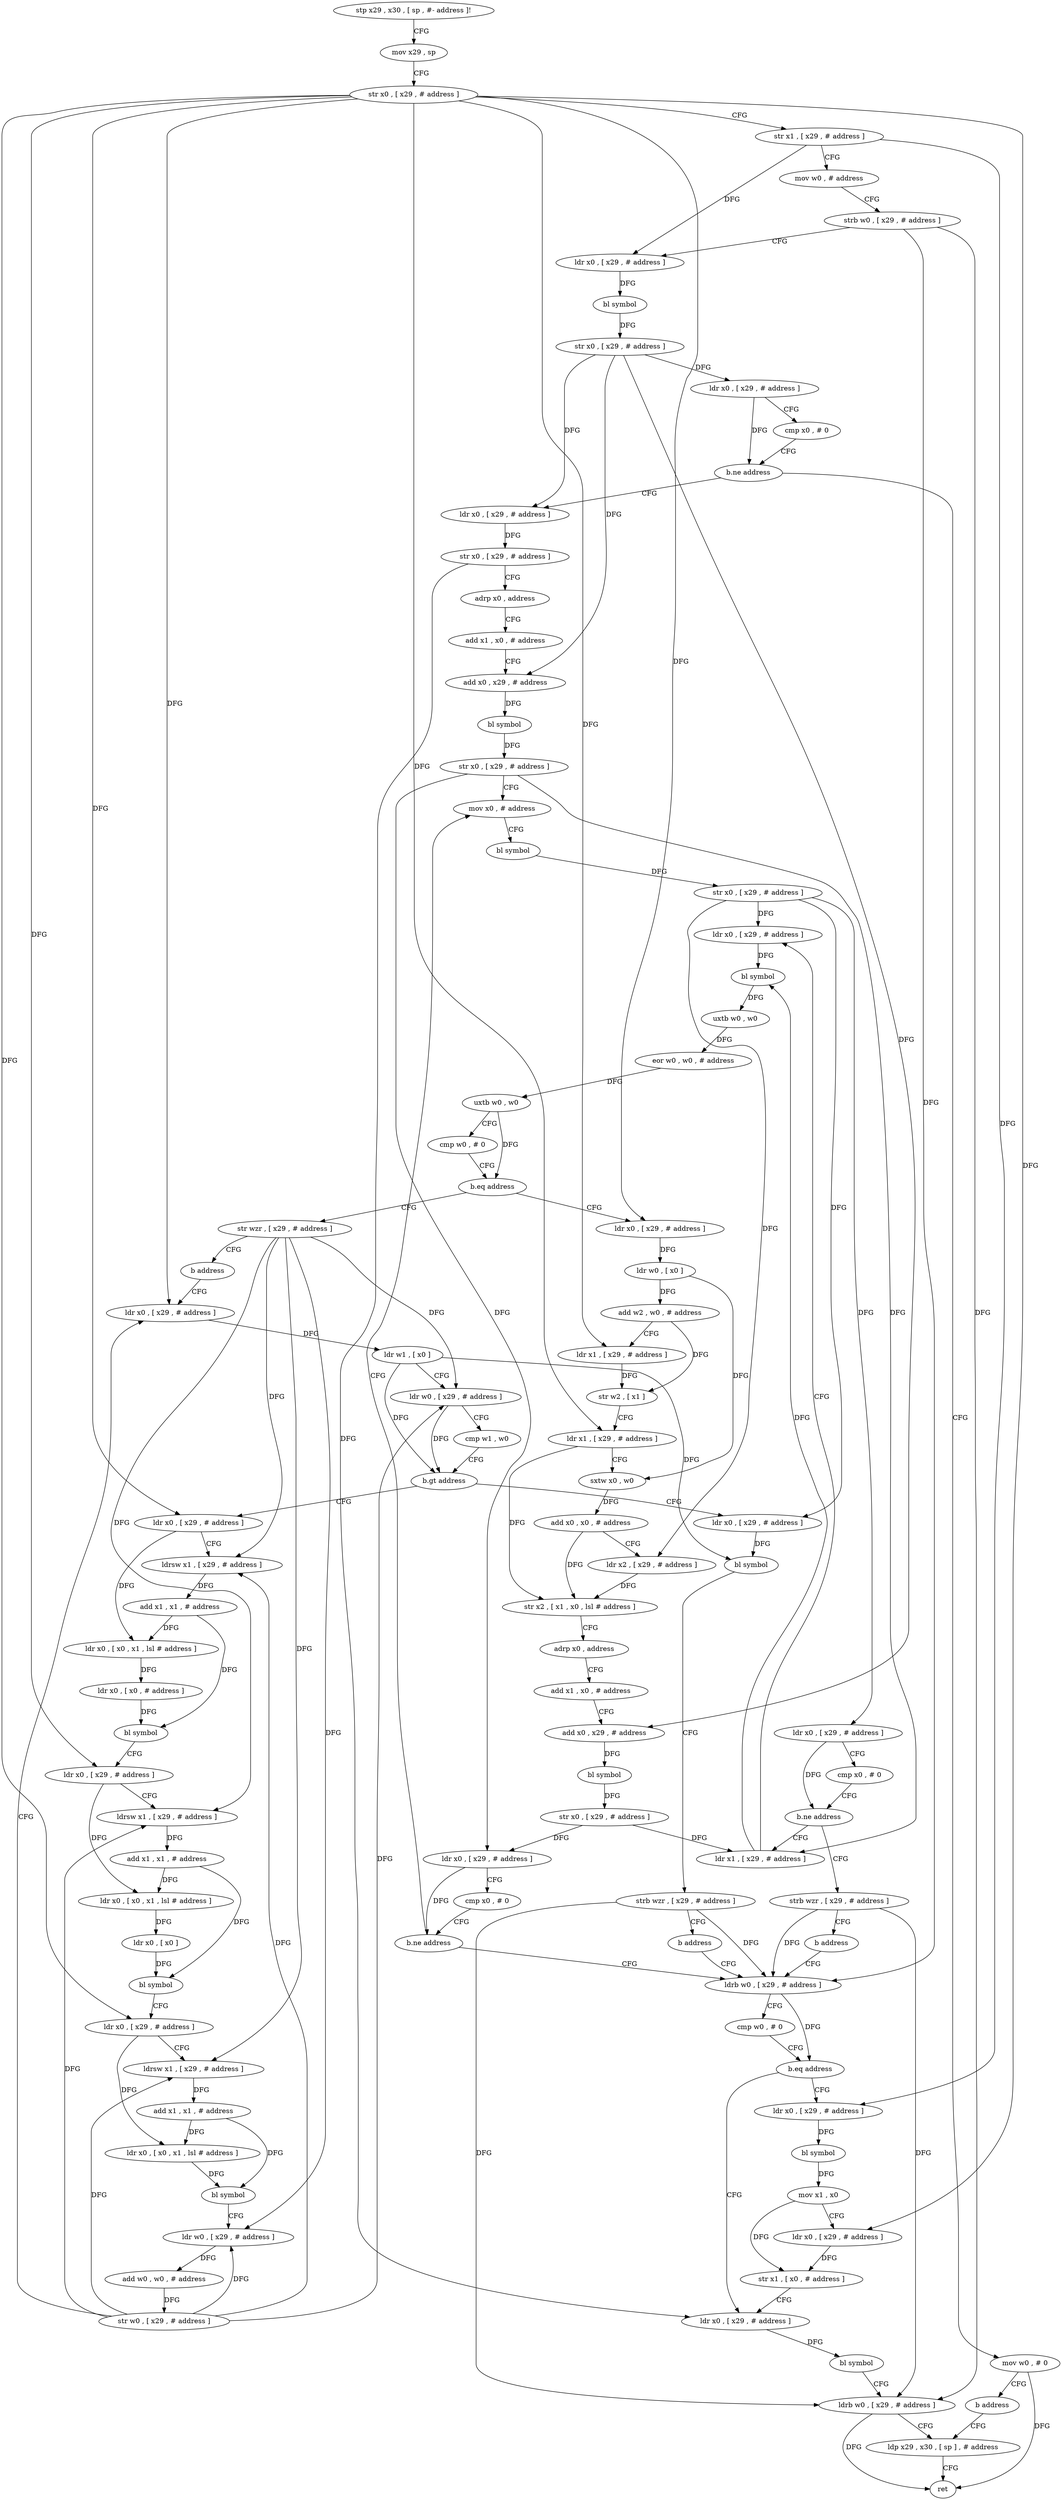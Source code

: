 digraph "func" {
"171052" [label = "stp x29 , x30 , [ sp , #- address ]!" ]
"171056" [label = "mov x29 , sp" ]
"171060" [label = "str x0 , [ x29 , # address ]" ]
"171064" [label = "str x1 , [ x29 , # address ]" ]
"171068" [label = "mov w0 , # address" ]
"171072" [label = "strb w0 , [ x29 , # address ]" ]
"171076" [label = "ldr x0 , [ x29 , # address ]" ]
"171080" [label = "bl symbol" ]
"171084" [label = "str x0 , [ x29 , # address ]" ]
"171088" [label = "ldr x0 , [ x29 , # address ]" ]
"171092" [label = "cmp x0 , # 0" ]
"171096" [label = "b.ne address" ]
"171108" [label = "ldr x0 , [ x29 , # address ]" ]
"171100" [label = "mov w0 , # 0" ]
"171112" [label = "str x0 , [ x29 , # address ]" ]
"171116" [label = "adrp x0 , address" ]
"171120" [label = "add x1 , x0 , # address" ]
"171124" [label = "add x0 , x29 , # address" ]
"171128" [label = "bl symbol" ]
"171132" [label = "str x0 , [ x29 , # address ]" ]
"171136" [label = "mov x0 , # address" ]
"171104" [label = "b address" ]
"171440" [label = "ldp x29 , x30 , [ sp ] , # address" ]
"171168" [label = "ldr x1 , [ x29 , # address ]" ]
"171172" [label = "ldr x0 , [ x29 , # address ]" ]
"171176" [label = "bl symbol" ]
"171180" [label = "uxtb w0 , w0" ]
"171184" [label = "eor w0 , w0 , # address" ]
"171188" [label = "uxtb w0 , w0" ]
"171192" [label = "cmp w0 , # 0" ]
"171196" [label = "b.eq address" ]
"171324" [label = "ldr x0 , [ x29 , # address ]" ]
"171200" [label = "str wzr , [ x29 , # address ]" ]
"171160" [label = "strb wzr , [ x29 , # address ]" ]
"171164" [label = "b address" ]
"171396" [label = "ldrb w0 , [ x29 , # address ]" ]
"171444" [label = "ret" ]
"171328" [label = "ldr w0 , [ x0 ]" ]
"171332" [label = "add w2 , w0 , # address" ]
"171336" [label = "ldr x1 , [ x29 , # address ]" ]
"171340" [label = "str w2 , [ x1 ]" ]
"171344" [label = "ldr x1 , [ x29 , # address ]" ]
"171348" [label = "sxtw x0 , w0" ]
"171352" [label = "add x0 , x0 , # address" ]
"171356" [label = "ldr x2 , [ x29 , # address ]" ]
"171360" [label = "str x2 , [ x1 , x0 , lsl # address ]" ]
"171364" [label = "adrp x0 , address" ]
"171368" [label = "add x1 , x0 , # address" ]
"171372" [label = "add x0 , x29 , # address" ]
"171376" [label = "bl symbol" ]
"171380" [label = "str x0 , [ x29 , # address ]" ]
"171384" [label = "ldr x0 , [ x29 , # address ]" ]
"171388" [label = "cmp x0 , # 0" ]
"171392" [label = "b.ne address" ]
"171204" [label = "b address" ]
"171288" [label = "ldr x0 , [ x29 , # address ]" ]
"171400" [label = "cmp w0 , # 0" ]
"171404" [label = "b.eq address" ]
"171428" [label = "ldr x0 , [ x29 , # address ]" ]
"171408" [label = "ldr x0 , [ x29 , # address ]" ]
"171140" [label = "bl symbol" ]
"171144" [label = "str x0 , [ x29 , # address ]" ]
"171148" [label = "ldr x0 , [ x29 , # address ]" ]
"171152" [label = "cmp x0 , # 0" ]
"171156" [label = "b.ne address" ]
"171292" [label = "ldr w1 , [ x0 ]" ]
"171296" [label = "ldr w0 , [ x29 , # address ]" ]
"171300" [label = "cmp w1 , w0" ]
"171304" [label = "b.gt address" ]
"171208" [label = "ldr x0 , [ x29 , # address ]" ]
"171308" [label = "ldr x0 , [ x29 , # address ]" ]
"171432" [label = "bl symbol" ]
"171436" [label = "ldrb w0 , [ x29 , # address ]" ]
"171412" [label = "bl symbol" ]
"171416" [label = "mov x1 , x0" ]
"171420" [label = "ldr x0 , [ x29 , # address ]" ]
"171424" [label = "str x1 , [ x0 , # address ]" ]
"171212" [label = "ldrsw x1 , [ x29 , # address ]" ]
"171216" [label = "add x1 , x1 , # address" ]
"171220" [label = "ldr x0 , [ x0 , x1 , lsl # address ]" ]
"171224" [label = "ldr x0 , [ x0 , # address ]" ]
"171228" [label = "bl symbol" ]
"171232" [label = "ldr x0 , [ x29 , # address ]" ]
"171236" [label = "ldrsw x1 , [ x29 , # address ]" ]
"171240" [label = "add x1 , x1 , # address" ]
"171244" [label = "ldr x0 , [ x0 , x1 , lsl # address ]" ]
"171248" [label = "ldr x0 , [ x0 ]" ]
"171252" [label = "bl symbol" ]
"171256" [label = "ldr x0 , [ x29 , # address ]" ]
"171260" [label = "ldrsw x1 , [ x29 , # address ]" ]
"171264" [label = "add x1 , x1 , # address" ]
"171268" [label = "ldr x0 , [ x0 , x1 , lsl # address ]" ]
"171272" [label = "bl symbol" ]
"171276" [label = "ldr w0 , [ x29 , # address ]" ]
"171280" [label = "add w0 , w0 , # address" ]
"171284" [label = "str w0 , [ x29 , # address ]" ]
"171312" [label = "bl symbol" ]
"171316" [label = "strb wzr , [ x29 , # address ]" ]
"171320" [label = "b address" ]
"171052" -> "171056" [ label = "CFG" ]
"171056" -> "171060" [ label = "CFG" ]
"171060" -> "171064" [ label = "CFG" ]
"171060" -> "171324" [ label = "DFG" ]
"171060" -> "171336" [ label = "DFG" ]
"171060" -> "171344" [ label = "DFG" ]
"171060" -> "171288" [ label = "DFG" ]
"171060" -> "171420" [ label = "DFG" ]
"171060" -> "171208" [ label = "DFG" ]
"171060" -> "171232" [ label = "DFG" ]
"171060" -> "171256" [ label = "DFG" ]
"171064" -> "171068" [ label = "CFG" ]
"171064" -> "171076" [ label = "DFG" ]
"171064" -> "171408" [ label = "DFG" ]
"171068" -> "171072" [ label = "CFG" ]
"171072" -> "171076" [ label = "CFG" ]
"171072" -> "171396" [ label = "DFG" ]
"171072" -> "171436" [ label = "DFG" ]
"171076" -> "171080" [ label = "DFG" ]
"171080" -> "171084" [ label = "DFG" ]
"171084" -> "171088" [ label = "DFG" ]
"171084" -> "171108" [ label = "DFG" ]
"171084" -> "171124" [ label = "DFG" ]
"171084" -> "171372" [ label = "DFG" ]
"171088" -> "171092" [ label = "CFG" ]
"171088" -> "171096" [ label = "DFG" ]
"171092" -> "171096" [ label = "CFG" ]
"171096" -> "171108" [ label = "CFG" ]
"171096" -> "171100" [ label = "CFG" ]
"171108" -> "171112" [ label = "DFG" ]
"171100" -> "171104" [ label = "CFG" ]
"171100" -> "171444" [ label = "DFG" ]
"171112" -> "171116" [ label = "CFG" ]
"171112" -> "171428" [ label = "DFG" ]
"171116" -> "171120" [ label = "CFG" ]
"171120" -> "171124" [ label = "CFG" ]
"171124" -> "171128" [ label = "DFG" ]
"171128" -> "171132" [ label = "DFG" ]
"171132" -> "171136" [ label = "CFG" ]
"171132" -> "171168" [ label = "DFG" ]
"171132" -> "171384" [ label = "DFG" ]
"171136" -> "171140" [ label = "CFG" ]
"171104" -> "171440" [ label = "CFG" ]
"171440" -> "171444" [ label = "CFG" ]
"171168" -> "171172" [ label = "CFG" ]
"171168" -> "171176" [ label = "DFG" ]
"171172" -> "171176" [ label = "DFG" ]
"171176" -> "171180" [ label = "DFG" ]
"171180" -> "171184" [ label = "DFG" ]
"171184" -> "171188" [ label = "DFG" ]
"171188" -> "171192" [ label = "CFG" ]
"171188" -> "171196" [ label = "DFG" ]
"171192" -> "171196" [ label = "CFG" ]
"171196" -> "171324" [ label = "CFG" ]
"171196" -> "171200" [ label = "CFG" ]
"171324" -> "171328" [ label = "DFG" ]
"171200" -> "171204" [ label = "CFG" ]
"171200" -> "171296" [ label = "DFG" ]
"171200" -> "171212" [ label = "DFG" ]
"171200" -> "171236" [ label = "DFG" ]
"171200" -> "171260" [ label = "DFG" ]
"171200" -> "171276" [ label = "DFG" ]
"171160" -> "171164" [ label = "CFG" ]
"171160" -> "171396" [ label = "DFG" ]
"171160" -> "171436" [ label = "DFG" ]
"171164" -> "171396" [ label = "CFG" ]
"171396" -> "171400" [ label = "CFG" ]
"171396" -> "171404" [ label = "DFG" ]
"171328" -> "171332" [ label = "DFG" ]
"171328" -> "171348" [ label = "DFG" ]
"171332" -> "171336" [ label = "CFG" ]
"171332" -> "171340" [ label = "DFG" ]
"171336" -> "171340" [ label = "DFG" ]
"171340" -> "171344" [ label = "CFG" ]
"171344" -> "171348" [ label = "CFG" ]
"171344" -> "171360" [ label = "DFG" ]
"171348" -> "171352" [ label = "DFG" ]
"171352" -> "171356" [ label = "CFG" ]
"171352" -> "171360" [ label = "DFG" ]
"171356" -> "171360" [ label = "DFG" ]
"171360" -> "171364" [ label = "CFG" ]
"171364" -> "171368" [ label = "CFG" ]
"171368" -> "171372" [ label = "CFG" ]
"171372" -> "171376" [ label = "DFG" ]
"171376" -> "171380" [ label = "DFG" ]
"171380" -> "171384" [ label = "DFG" ]
"171380" -> "171168" [ label = "DFG" ]
"171384" -> "171388" [ label = "CFG" ]
"171384" -> "171392" [ label = "DFG" ]
"171388" -> "171392" [ label = "CFG" ]
"171392" -> "171136" [ label = "CFG" ]
"171392" -> "171396" [ label = "CFG" ]
"171204" -> "171288" [ label = "CFG" ]
"171288" -> "171292" [ label = "DFG" ]
"171400" -> "171404" [ label = "CFG" ]
"171404" -> "171428" [ label = "CFG" ]
"171404" -> "171408" [ label = "CFG" ]
"171428" -> "171432" [ label = "DFG" ]
"171408" -> "171412" [ label = "DFG" ]
"171140" -> "171144" [ label = "DFG" ]
"171144" -> "171148" [ label = "DFG" ]
"171144" -> "171172" [ label = "DFG" ]
"171144" -> "171356" [ label = "DFG" ]
"171144" -> "171308" [ label = "DFG" ]
"171148" -> "171152" [ label = "CFG" ]
"171148" -> "171156" [ label = "DFG" ]
"171152" -> "171156" [ label = "CFG" ]
"171156" -> "171168" [ label = "CFG" ]
"171156" -> "171160" [ label = "CFG" ]
"171292" -> "171296" [ label = "CFG" ]
"171292" -> "171304" [ label = "DFG" ]
"171292" -> "171312" [ label = "DFG" ]
"171296" -> "171300" [ label = "CFG" ]
"171296" -> "171304" [ label = "DFG" ]
"171300" -> "171304" [ label = "CFG" ]
"171304" -> "171208" [ label = "CFG" ]
"171304" -> "171308" [ label = "CFG" ]
"171208" -> "171212" [ label = "CFG" ]
"171208" -> "171220" [ label = "DFG" ]
"171308" -> "171312" [ label = "DFG" ]
"171432" -> "171436" [ label = "CFG" ]
"171436" -> "171440" [ label = "CFG" ]
"171436" -> "171444" [ label = "DFG" ]
"171412" -> "171416" [ label = "DFG" ]
"171416" -> "171420" [ label = "CFG" ]
"171416" -> "171424" [ label = "DFG" ]
"171420" -> "171424" [ label = "DFG" ]
"171424" -> "171428" [ label = "CFG" ]
"171212" -> "171216" [ label = "DFG" ]
"171216" -> "171220" [ label = "DFG" ]
"171216" -> "171228" [ label = "DFG" ]
"171220" -> "171224" [ label = "DFG" ]
"171224" -> "171228" [ label = "DFG" ]
"171228" -> "171232" [ label = "CFG" ]
"171232" -> "171236" [ label = "CFG" ]
"171232" -> "171244" [ label = "DFG" ]
"171236" -> "171240" [ label = "DFG" ]
"171240" -> "171244" [ label = "DFG" ]
"171240" -> "171252" [ label = "DFG" ]
"171244" -> "171248" [ label = "DFG" ]
"171248" -> "171252" [ label = "DFG" ]
"171252" -> "171256" [ label = "CFG" ]
"171256" -> "171260" [ label = "CFG" ]
"171256" -> "171268" [ label = "DFG" ]
"171260" -> "171264" [ label = "DFG" ]
"171264" -> "171268" [ label = "DFG" ]
"171264" -> "171272" [ label = "DFG" ]
"171268" -> "171272" [ label = "DFG" ]
"171272" -> "171276" [ label = "CFG" ]
"171276" -> "171280" [ label = "DFG" ]
"171280" -> "171284" [ label = "DFG" ]
"171284" -> "171288" [ label = "CFG" ]
"171284" -> "171296" [ label = "DFG" ]
"171284" -> "171212" [ label = "DFG" ]
"171284" -> "171236" [ label = "DFG" ]
"171284" -> "171260" [ label = "DFG" ]
"171284" -> "171276" [ label = "DFG" ]
"171312" -> "171316" [ label = "CFG" ]
"171316" -> "171320" [ label = "CFG" ]
"171316" -> "171396" [ label = "DFG" ]
"171316" -> "171436" [ label = "DFG" ]
"171320" -> "171396" [ label = "CFG" ]
}
